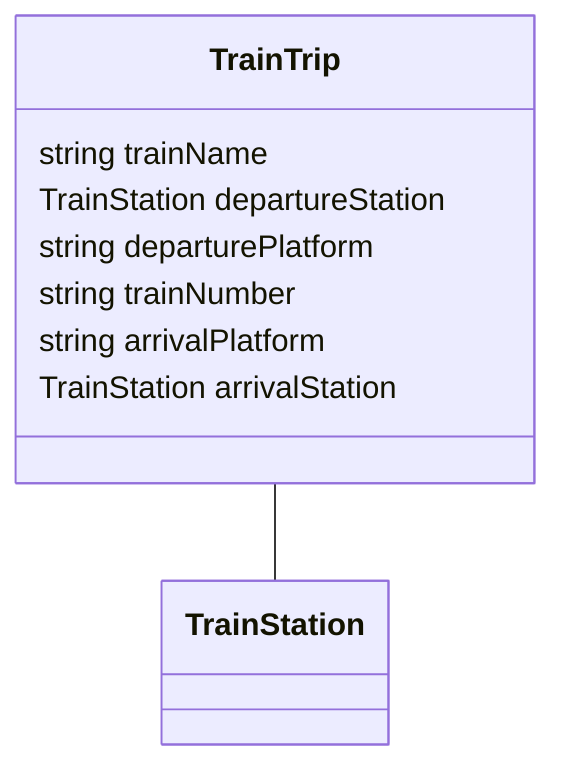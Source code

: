 classDiagram
  TrainTrip -- TrainStation


class TrainTrip {

  string trainName
  TrainStation departureStation
  string departurePlatform
  string trainNumber
  string arrivalPlatform
  TrainStation arrivalStation

 }
